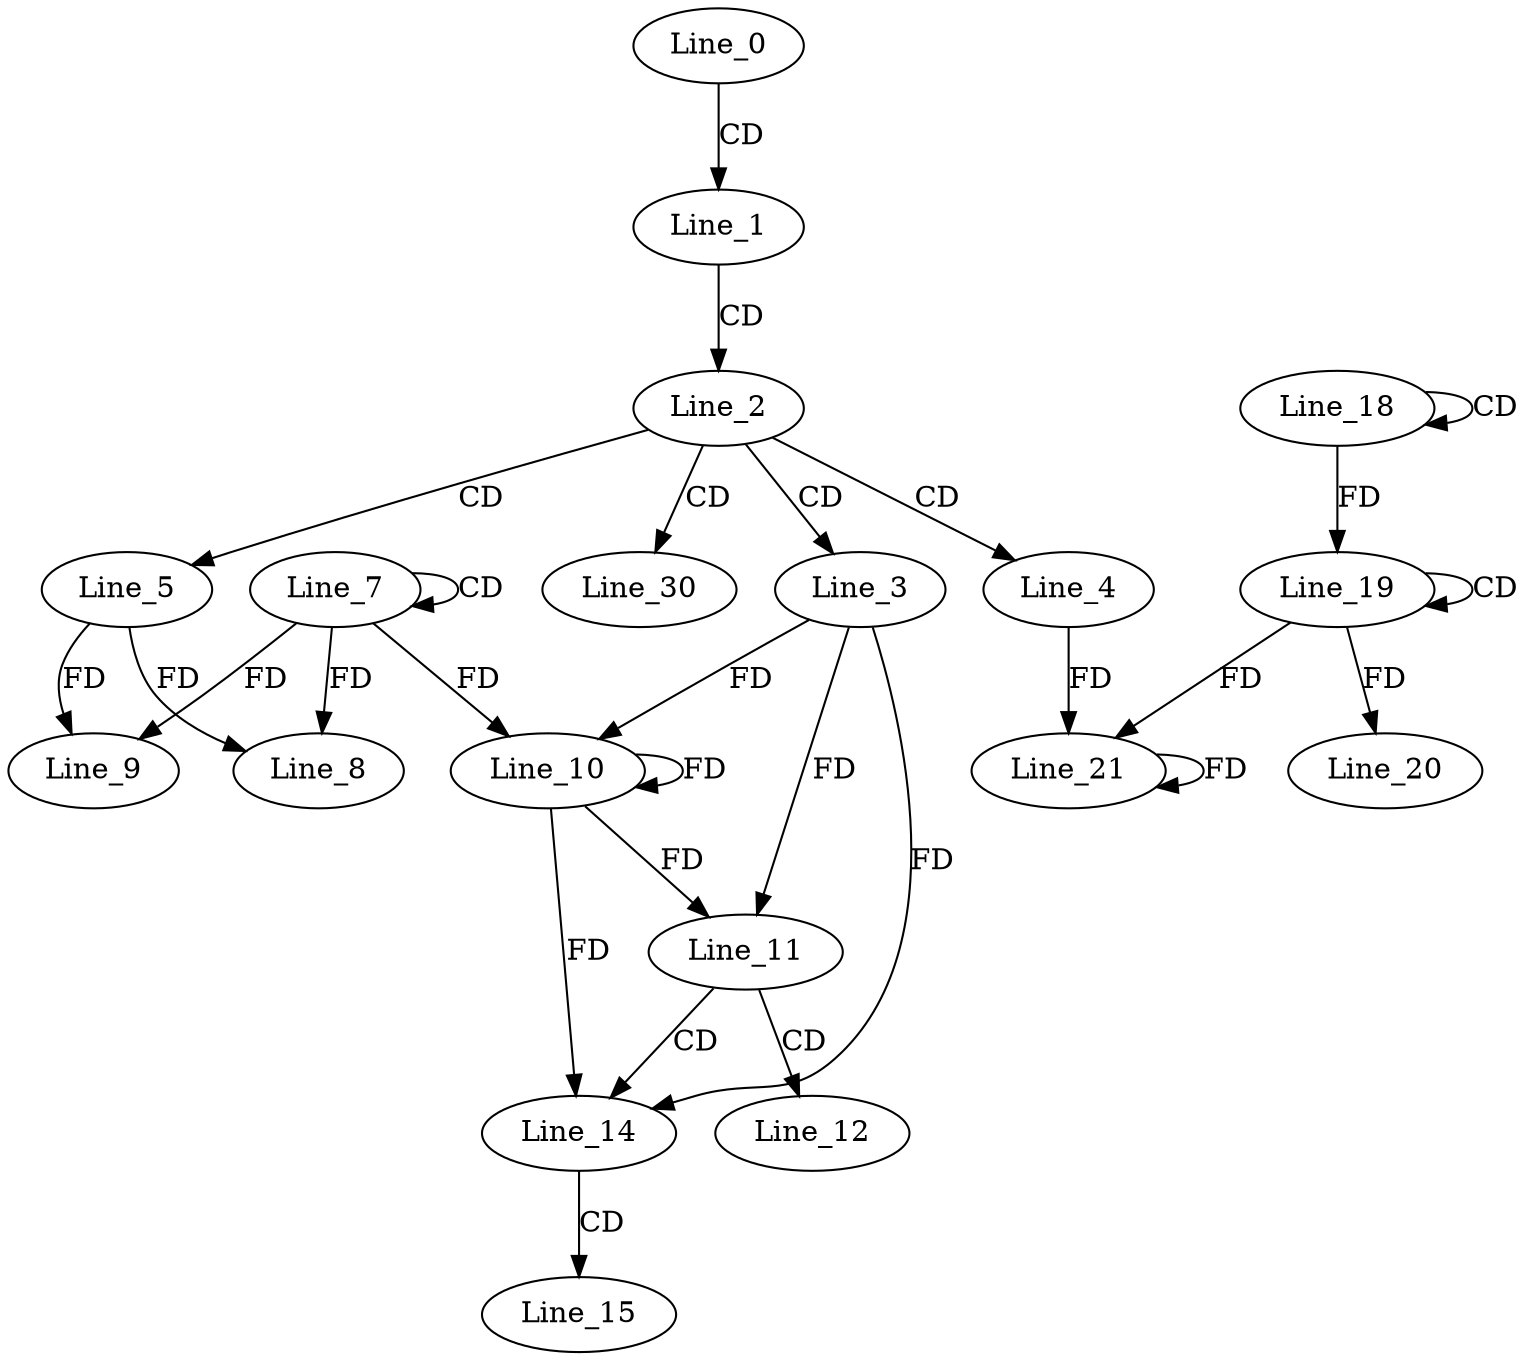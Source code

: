 digraph G {
  Line_0;
  Line_1;
  Line_2;
  Line_3;
  Line_4;
  Line_5;
  Line_7;
  Line_7;
  Line_8;
  Line_8;
  Line_9;
  Line_9;
  Line_10;
  Line_10;
  Line_11;
  Line_12;
  Line_14;
  Line_15;
  Line_18;
  Line_18;
  Line_19;
  Line_19;
  Line_20;
  Line_21;
  Line_21;
  Line_30;
  Line_0 -> Line_1 [ label="CD" ];
  Line_1 -> Line_2 [ label="CD" ];
  Line_2 -> Line_3 [ label="CD" ];
  Line_2 -> Line_4 [ label="CD" ];
  Line_2 -> Line_5 [ label="CD" ];
  Line_7 -> Line_7 [ label="CD" ];
  Line_7 -> Line_8 [ label="FD" ];
  Line_5 -> Line_8 [ label="FD" ];
  Line_7 -> Line_9 [ label="FD" ];
  Line_5 -> Line_9 [ label="FD" ];
  Line_3 -> Line_10 [ label="FD" ];
  Line_10 -> Line_10 [ label="FD" ];
  Line_7 -> Line_10 [ label="FD" ];
  Line_3 -> Line_11 [ label="FD" ];
  Line_10 -> Line_11 [ label="FD" ];
  Line_11 -> Line_12 [ label="CD" ];
  Line_11 -> Line_14 [ label="CD" ];
  Line_3 -> Line_14 [ label="FD" ];
  Line_10 -> Line_14 [ label="FD" ];
  Line_14 -> Line_15 [ label="CD" ];
  Line_18 -> Line_18 [ label="CD" ];
  Line_19 -> Line_19 [ label="CD" ];
  Line_18 -> Line_19 [ label="FD" ];
  Line_19 -> Line_20 [ label="FD" ];
  Line_4 -> Line_21 [ label="FD" ];
  Line_21 -> Line_21 [ label="FD" ];
  Line_19 -> Line_21 [ label="FD" ];
  Line_2 -> Line_30 [ label="CD" ];
}
